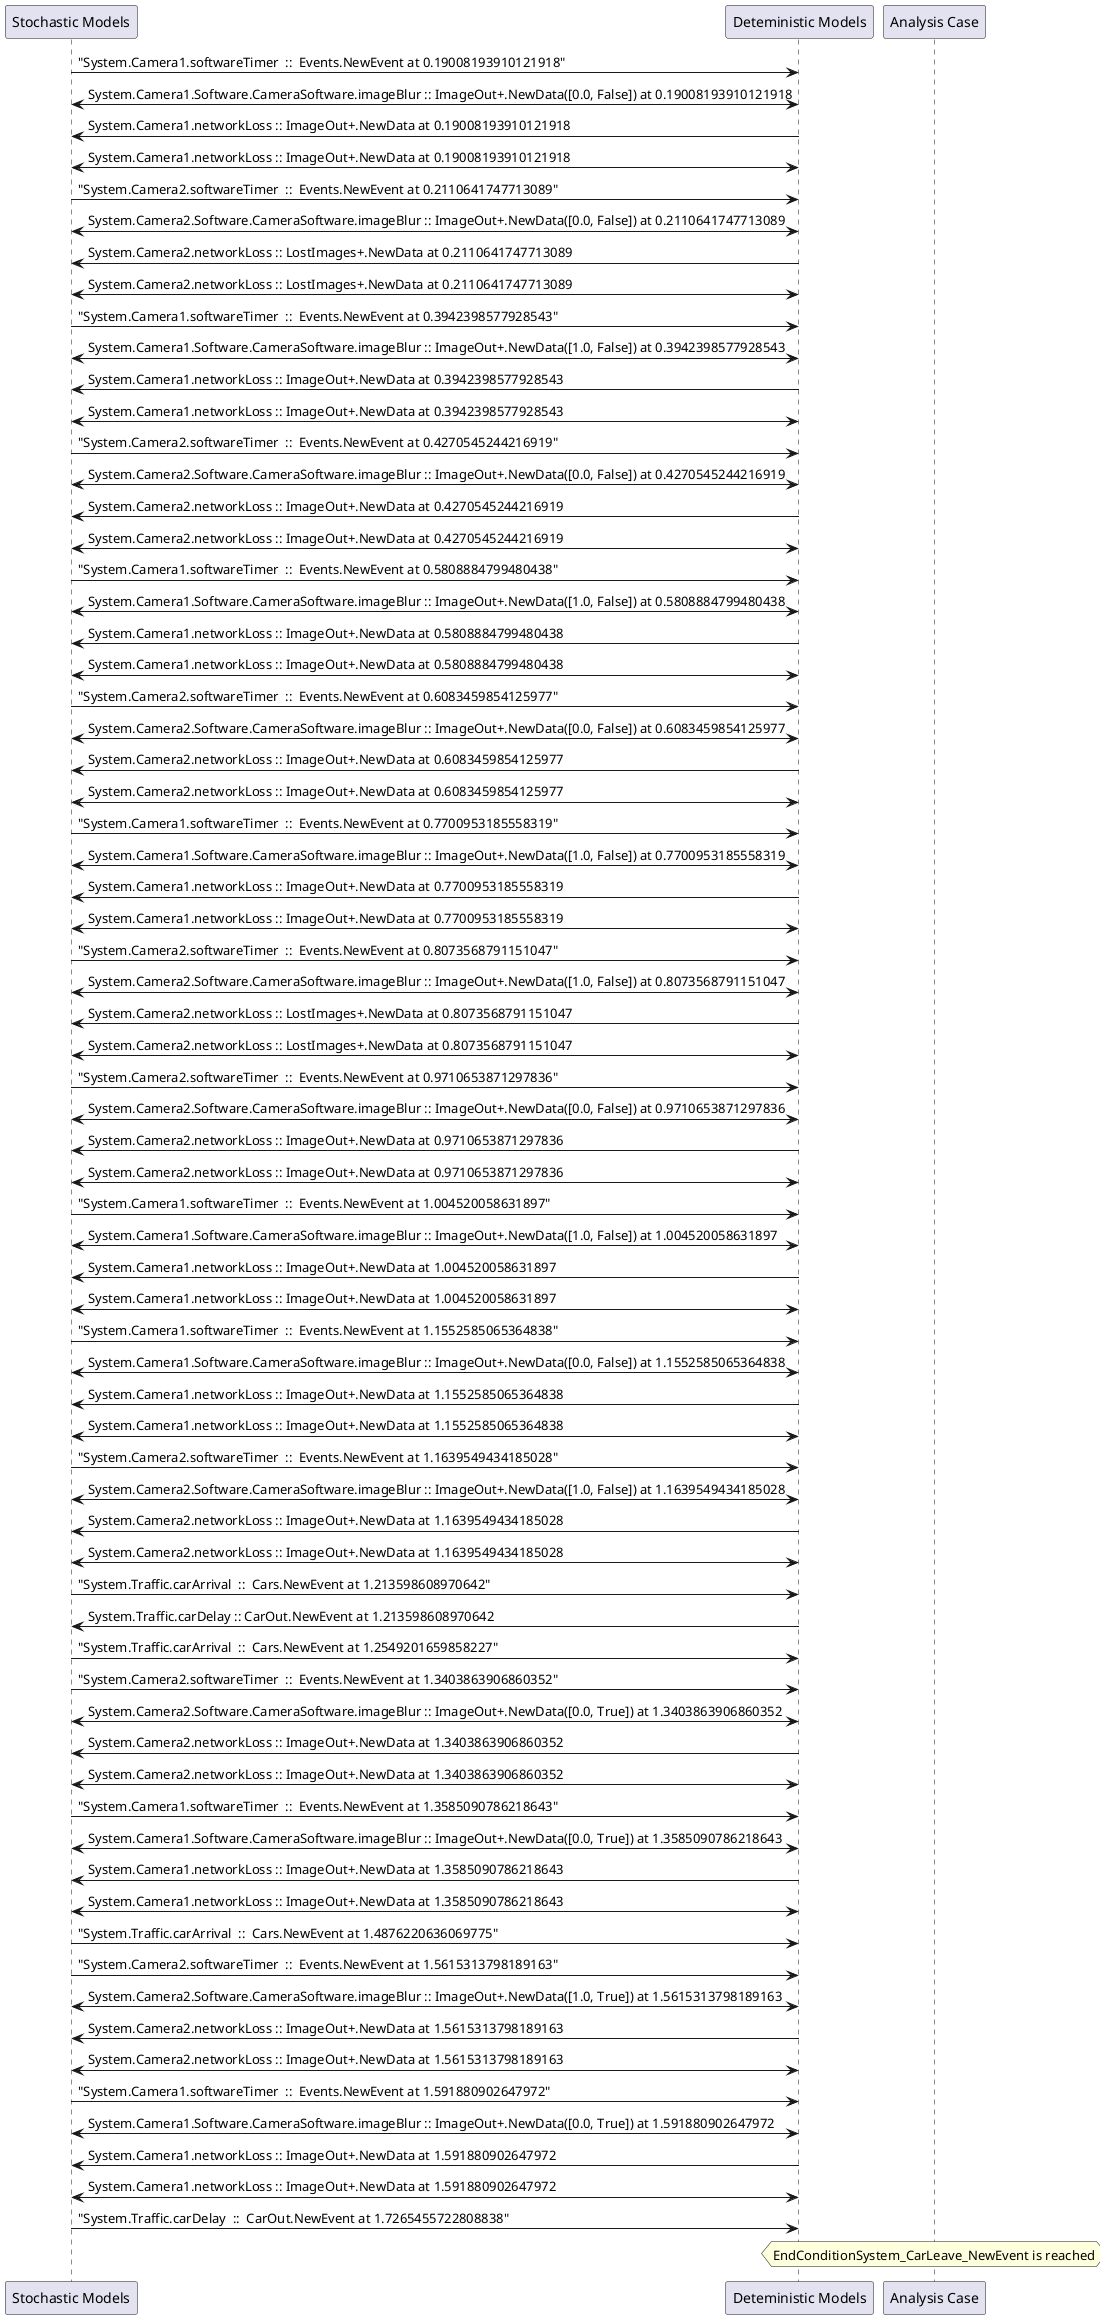 
	@startuml
	participant "Stochastic Models" as stochmodel
	participant "Deteministic Models" as detmodel
	participant "Analysis Case" as analysis
	{13208_stop} stochmodel -> detmodel : "System.Camera1.softwareTimer  ::  Events.NewEvent at 0.19008193910121918"
detmodel <-> stochmodel : System.Camera1.Software.CameraSoftware.imageBlur :: ImageOut+.NewData([0.0, False]) at 0.19008193910121918
detmodel -> stochmodel : System.Camera1.networkLoss :: ImageOut+.NewData at 0.19008193910121918
detmodel <-> stochmodel : System.Camera1.networkLoss :: ImageOut+.NewData at 0.19008193910121918
{13224_stop} stochmodel -> detmodel : "System.Camera2.softwareTimer  ::  Events.NewEvent at 0.2110641747713089"
detmodel <-> stochmodel : System.Camera2.Software.CameraSoftware.imageBlur :: ImageOut+.NewData([0.0, False]) at 0.2110641747713089
detmodel -> stochmodel : System.Camera2.networkLoss :: LostImages+.NewData at 0.2110641747713089
detmodel <-> stochmodel : System.Camera2.networkLoss :: LostImages+.NewData at 0.2110641747713089
{13209_stop} stochmodel -> detmodel : "System.Camera1.softwareTimer  ::  Events.NewEvent at 0.3942398577928543"
detmodel <-> stochmodel : System.Camera1.Software.CameraSoftware.imageBlur :: ImageOut+.NewData([1.0, False]) at 0.3942398577928543
detmodel -> stochmodel : System.Camera1.networkLoss :: ImageOut+.NewData at 0.3942398577928543
detmodel <-> stochmodel : System.Camera1.networkLoss :: ImageOut+.NewData at 0.3942398577928543
{13225_stop} stochmodel -> detmodel : "System.Camera2.softwareTimer  ::  Events.NewEvent at 0.4270545244216919"
detmodel <-> stochmodel : System.Camera2.Software.CameraSoftware.imageBlur :: ImageOut+.NewData([0.0, False]) at 0.4270545244216919
detmodel -> stochmodel : System.Camera2.networkLoss :: ImageOut+.NewData at 0.4270545244216919
detmodel <-> stochmodel : System.Camera2.networkLoss :: ImageOut+.NewData at 0.4270545244216919
{13210_stop} stochmodel -> detmodel : "System.Camera1.softwareTimer  ::  Events.NewEvent at 0.5808884799480438"
detmodel <-> stochmodel : System.Camera1.Software.CameraSoftware.imageBlur :: ImageOut+.NewData([1.0, False]) at 0.5808884799480438
detmodel -> stochmodel : System.Camera1.networkLoss :: ImageOut+.NewData at 0.5808884799480438
detmodel <-> stochmodel : System.Camera1.networkLoss :: ImageOut+.NewData at 0.5808884799480438
{13226_stop} stochmodel -> detmodel : "System.Camera2.softwareTimer  ::  Events.NewEvent at 0.6083459854125977"
detmodel <-> stochmodel : System.Camera2.Software.CameraSoftware.imageBlur :: ImageOut+.NewData([0.0, False]) at 0.6083459854125977
detmodel -> stochmodel : System.Camera2.networkLoss :: ImageOut+.NewData at 0.6083459854125977
detmodel <-> stochmodel : System.Camera2.networkLoss :: ImageOut+.NewData at 0.6083459854125977
{13211_stop} stochmodel -> detmodel : "System.Camera1.softwareTimer  ::  Events.NewEvent at 0.7700953185558319"
detmodel <-> stochmodel : System.Camera1.Software.CameraSoftware.imageBlur :: ImageOut+.NewData([1.0, False]) at 0.7700953185558319
detmodel -> stochmodel : System.Camera1.networkLoss :: ImageOut+.NewData at 0.7700953185558319
detmodel <-> stochmodel : System.Camera1.networkLoss :: ImageOut+.NewData at 0.7700953185558319
{13227_stop} stochmodel -> detmodel : "System.Camera2.softwareTimer  ::  Events.NewEvent at 0.8073568791151047"
detmodel <-> stochmodel : System.Camera2.Software.CameraSoftware.imageBlur :: ImageOut+.NewData([1.0, False]) at 0.8073568791151047
detmodel -> stochmodel : System.Camera2.networkLoss :: LostImages+.NewData at 0.8073568791151047
detmodel <-> stochmodel : System.Camera2.networkLoss :: LostImages+.NewData at 0.8073568791151047
{13228_stop} stochmodel -> detmodel : "System.Camera2.softwareTimer  ::  Events.NewEvent at 0.9710653871297836"
detmodel <-> stochmodel : System.Camera2.Software.CameraSoftware.imageBlur :: ImageOut+.NewData([0.0, False]) at 0.9710653871297836
detmodel -> stochmodel : System.Camera2.networkLoss :: ImageOut+.NewData at 0.9710653871297836
detmodel <-> stochmodel : System.Camera2.networkLoss :: ImageOut+.NewData at 0.9710653871297836
{13212_stop} stochmodel -> detmodel : "System.Camera1.softwareTimer  ::  Events.NewEvent at 1.004520058631897"
detmodel <-> stochmodel : System.Camera1.Software.CameraSoftware.imageBlur :: ImageOut+.NewData([1.0, False]) at 1.004520058631897
detmodel -> stochmodel : System.Camera1.networkLoss :: ImageOut+.NewData at 1.004520058631897
detmodel <-> stochmodel : System.Camera1.networkLoss :: ImageOut+.NewData at 1.004520058631897
{13213_stop} stochmodel -> detmodel : "System.Camera1.softwareTimer  ::  Events.NewEvent at 1.1552585065364838"
detmodel <-> stochmodel : System.Camera1.Software.CameraSoftware.imageBlur :: ImageOut+.NewData([0.0, False]) at 1.1552585065364838
detmodel -> stochmodel : System.Camera1.networkLoss :: ImageOut+.NewData at 1.1552585065364838
detmodel <-> stochmodel : System.Camera1.networkLoss :: ImageOut+.NewData at 1.1552585065364838
{13229_stop} stochmodel -> detmodel : "System.Camera2.softwareTimer  ::  Events.NewEvent at 1.1639549434185028"
detmodel <-> stochmodel : System.Camera2.Software.CameraSoftware.imageBlur :: ImageOut+.NewData([1.0, False]) at 1.1639549434185028
detmodel -> stochmodel : System.Camera2.networkLoss :: ImageOut+.NewData at 1.1639549434185028
detmodel <-> stochmodel : System.Camera2.networkLoss :: ImageOut+.NewData at 1.1639549434185028
{13240_stop} stochmodel -> detmodel : "System.Traffic.carArrival  ::  Cars.NewEvent at 1.213598608970642"
{13250_start} detmodel -> stochmodel : System.Traffic.carDelay :: CarOut.NewEvent at 1.213598608970642
{13241_stop} stochmodel -> detmodel : "System.Traffic.carArrival  ::  Cars.NewEvent at 1.2549201659858227"
{13230_stop} stochmodel -> detmodel : "System.Camera2.softwareTimer  ::  Events.NewEvent at 1.3403863906860352"
detmodel <-> stochmodel : System.Camera2.Software.CameraSoftware.imageBlur :: ImageOut+.NewData([0.0, True]) at 1.3403863906860352
detmodel -> stochmodel : System.Camera2.networkLoss :: ImageOut+.NewData at 1.3403863906860352
detmodel <-> stochmodel : System.Camera2.networkLoss :: ImageOut+.NewData at 1.3403863906860352
{13214_stop} stochmodel -> detmodel : "System.Camera1.softwareTimer  ::  Events.NewEvent at 1.3585090786218643"
detmodel <-> stochmodel : System.Camera1.Software.CameraSoftware.imageBlur :: ImageOut+.NewData([0.0, True]) at 1.3585090786218643
detmodel -> stochmodel : System.Camera1.networkLoss :: ImageOut+.NewData at 1.3585090786218643
detmodel <-> stochmodel : System.Camera1.networkLoss :: ImageOut+.NewData at 1.3585090786218643
{13242_stop} stochmodel -> detmodel : "System.Traffic.carArrival  ::  Cars.NewEvent at 1.4876220636069775"
{13231_stop} stochmodel -> detmodel : "System.Camera2.softwareTimer  ::  Events.NewEvent at 1.5615313798189163"
detmodel <-> stochmodel : System.Camera2.Software.CameraSoftware.imageBlur :: ImageOut+.NewData([1.0, True]) at 1.5615313798189163
detmodel -> stochmodel : System.Camera2.networkLoss :: ImageOut+.NewData at 1.5615313798189163
detmodel <-> stochmodel : System.Camera2.networkLoss :: ImageOut+.NewData at 1.5615313798189163
{13215_stop} stochmodel -> detmodel : "System.Camera1.softwareTimer  ::  Events.NewEvent at 1.591880902647972"
detmodel <-> stochmodel : System.Camera1.Software.CameraSoftware.imageBlur :: ImageOut+.NewData([0.0, True]) at 1.591880902647972
detmodel -> stochmodel : System.Camera1.networkLoss :: ImageOut+.NewData at 1.591880902647972
detmodel <-> stochmodel : System.Camera1.networkLoss :: ImageOut+.NewData at 1.591880902647972
{13250_stop} stochmodel -> detmodel : "System.Traffic.carDelay  ::  CarOut.NewEvent at 1.7265455722808838"
{13250_start} <-> {13250_stop} : delay
hnote over analysis 
EndConditionSystem_CarLeave_NewEvent is reached
endnote
@enduml